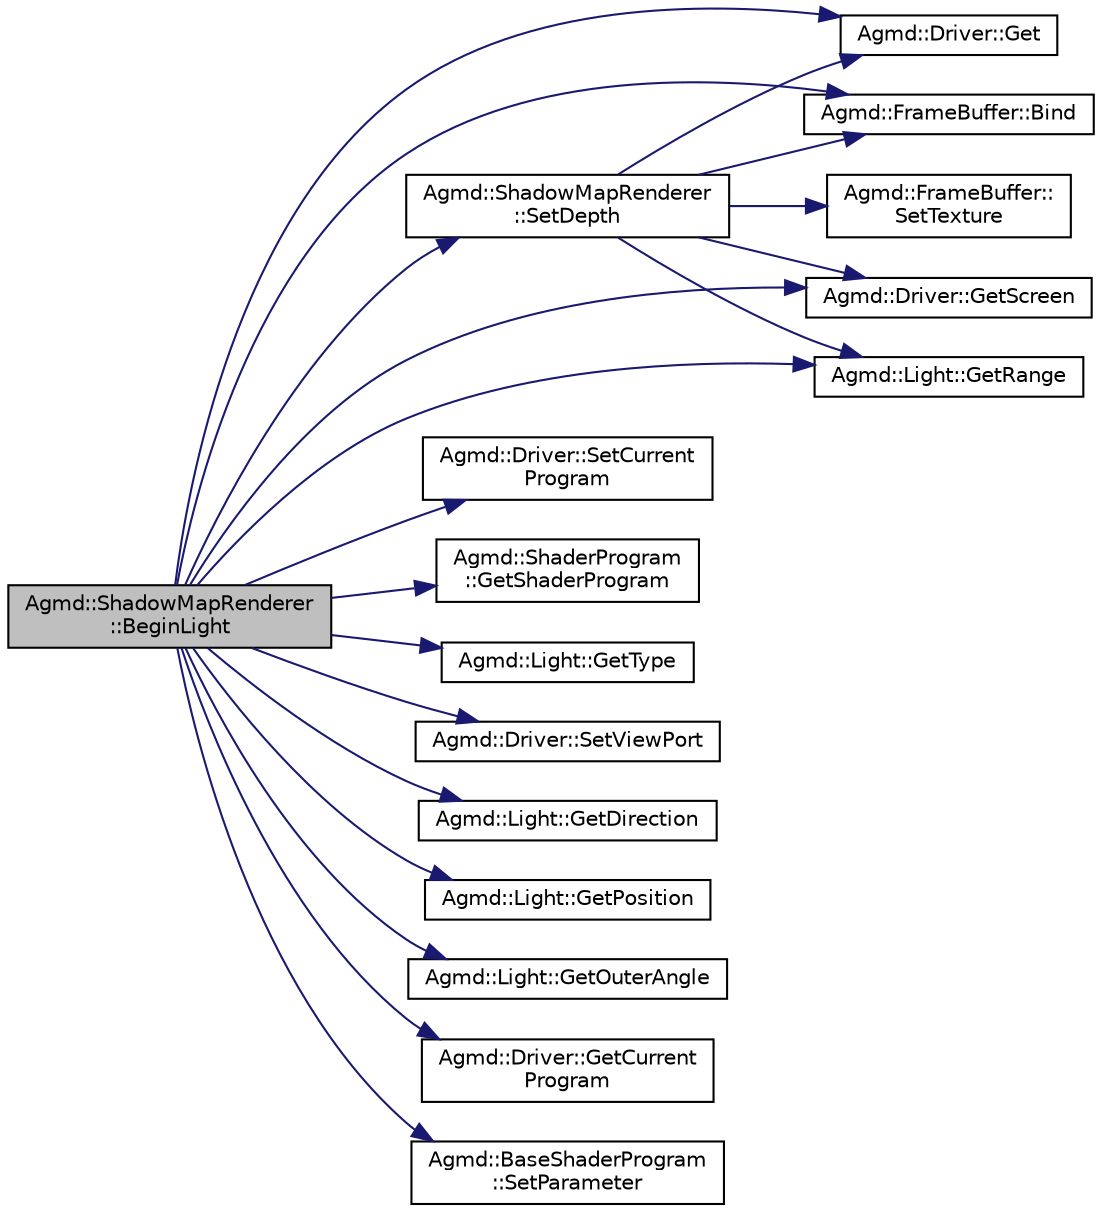 digraph "Agmd::ShadowMapRenderer::BeginLight"
{
  edge [fontname="Helvetica",fontsize="10",labelfontname="Helvetica",labelfontsize="10"];
  node [fontname="Helvetica",fontsize="10",shape=record];
  rankdir="LR";
  Node1 [label="Agmd::ShadowMapRenderer\l::BeginLight",height=0.2,width=0.4,color="black", fillcolor="grey75", style="filled" fontcolor="black"];
  Node1 -> Node2 [color="midnightblue",fontsize="10",style="solid",fontname="Helvetica"];
  Node2 [label="Agmd::Driver::Get",height=0.2,width=0.4,color="black", fillcolor="white", style="filled",URL="$class_agmd_1_1_driver.html#aedf84a4d782cbaad6a5d5eb1fd17b682"];
  Node1 -> Node3 [color="midnightblue",fontsize="10",style="solid",fontname="Helvetica"];
  Node3 [label="Agmd::Driver::SetCurrent\lProgram",height=0.2,width=0.4,color="black", fillcolor="white", style="filled",URL="$class_agmd_1_1_driver.html#ac6d8e0a25e5bac4591731a006338eeb3"];
  Node1 -> Node4 [color="midnightblue",fontsize="10",style="solid",fontname="Helvetica"];
  Node4 [label="Agmd::ShaderProgram\l::GetShaderProgram",height=0.2,width=0.4,color="black", fillcolor="white", style="filled",URL="$class_agmd_1_1_shader_program.html#ac91be6f67ed8fb319caf7d09acc9e606"];
  Node1 -> Node5 [color="midnightblue",fontsize="10",style="solid",fontname="Helvetica"];
  Node5 [label="Agmd::Light::GetType",height=0.2,width=0.4,color="black", fillcolor="white", style="filled",URL="$class_agmd_1_1_light.html#aa2d23365a0491dda65b732844d533287"];
  Node1 -> Node6 [color="midnightblue",fontsize="10",style="solid",fontname="Helvetica"];
  Node6 [label="Agmd::ShadowMapRenderer\l::SetDepth",height=0.2,width=0.4,color="black", fillcolor="white", style="filled",URL="$class_agmd_1_1_shadow_map_renderer.html#ada9b1959737d3185751cb0e19b3da07c"];
  Node6 -> Node7 [color="midnightblue",fontsize="10",style="solid",fontname="Helvetica"];
  Node7 [label="Agmd::FrameBuffer::\lSetTexture",height=0.2,width=0.4,color="black", fillcolor="white", style="filled",URL="$class_agmd_1_1_frame_buffer.html#a76ffe93cffad0a95befbee4dc575487a"];
  Node6 -> Node8 [color="midnightblue",fontsize="10",style="solid",fontname="Helvetica"];
  Node8 [label="Agmd::FrameBuffer::Bind",height=0.2,width=0.4,color="black", fillcolor="white", style="filled",URL="$class_agmd_1_1_frame_buffer.html#adbe54d16610cf433ed300797795d51f4"];
  Node6 -> Node2 [color="midnightblue",fontsize="10",style="solid",fontname="Helvetica"];
  Node6 -> Node9 [color="midnightblue",fontsize="10",style="solid",fontname="Helvetica"];
  Node9 [label="Agmd::Driver::GetScreen",height=0.2,width=0.4,color="black", fillcolor="white", style="filled",URL="$class_agmd_1_1_driver.html#a94ddb55c49236dc19039b0ff01b6c90e"];
  Node6 -> Node10 [color="midnightblue",fontsize="10",style="solid",fontname="Helvetica"];
  Node10 [label="Agmd::Light::GetRange",height=0.2,width=0.4,color="black", fillcolor="white", style="filled",URL="$class_agmd_1_1_light.html#a4bb9bc1f2e826cefd3bea9965bf42825"];
  Node1 -> Node8 [color="midnightblue",fontsize="10",style="solid",fontname="Helvetica"];
  Node1 -> Node11 [color="midnightblue",fontsize="10",style="solid",fontname="Helvetica"];
  Node11 [label="Agmd::Driver::SetViewPort",height=0.2,width=0.4,color="black", fillcolor="white", style="filled",URL="$class_agmd_1_1_driver.html#ab16bec32bad282876e909ee90df11be7"];
  Node1 -> Node12 [color="midnightblue",fontsize="10",style="solid",fontname="Helvetica"];
  Node12 [label="Agmd::Light::GetDirection",height=0.2,width=0.4,color="black", fillcolor="white", style="filled",URL="$class_agmd_1_1_light.html#ad6c68cf85b55e3b84c1f6b547810f56e"];
  Node1 -> Node9 [color="midnightblue",fontsize="10",style="solid",fontname="Helvetica"];
  Node1 -> Node10 [color="midnightblue",fontsize="10",style="solid",fontname="Helvetica"];
  Node1 -> Node13 [color="midnightblue",fontsize="10",style="solid",fontname="Helvetica"];
  Node13 [label="Agmd::Light::GetPosition",height=0.2,width=0.4,color="black", fillcolor="white", style="filled",URL="$class_agmd_1_1_light.html#a6c37d05d1a6f0c8bb8871e4b05691a93"];
  Node1 -> Node14 [color="midnightblue",fontsize="10",style="solid",fontname="Helvetica"];
  Node14 [label="Agmd::Light::GetOuterAngle",height=0.2,width=0.4,color="black", fillcolor="white", style="filled",URL="$class_agmd_1_1_light.html#a44125622c3caec7de1801caefa15b22f"];
  Node1 -> Node15 [color="midnightblue",fontsize="10",style="solid",fontname="Helvetica"];
  Node15 [label="Agmd::Driver::GetCurrent\lProgram",height=0.2,width=0.4,color="black", fillcolor="white", style="filled",URL="$class_agmd_1_1_driver.html#a2b14b7ecb1a8533e2b4e80d88fc95656"];
  Node1 -> Node16 [color="midnightblue",fontsize="10",style="solid",fontname="Helvetica"];
  Node16 [label="Agmd::BaseShaderProgram\l::SetParameter",height=0.2,width=0.4,color="black", fillcolor="white", style="filled",URL="$class_agmd_1_1_base_shader_program.html#a686505b3561b39d3dcd1600f0ace6e9a"];
}
